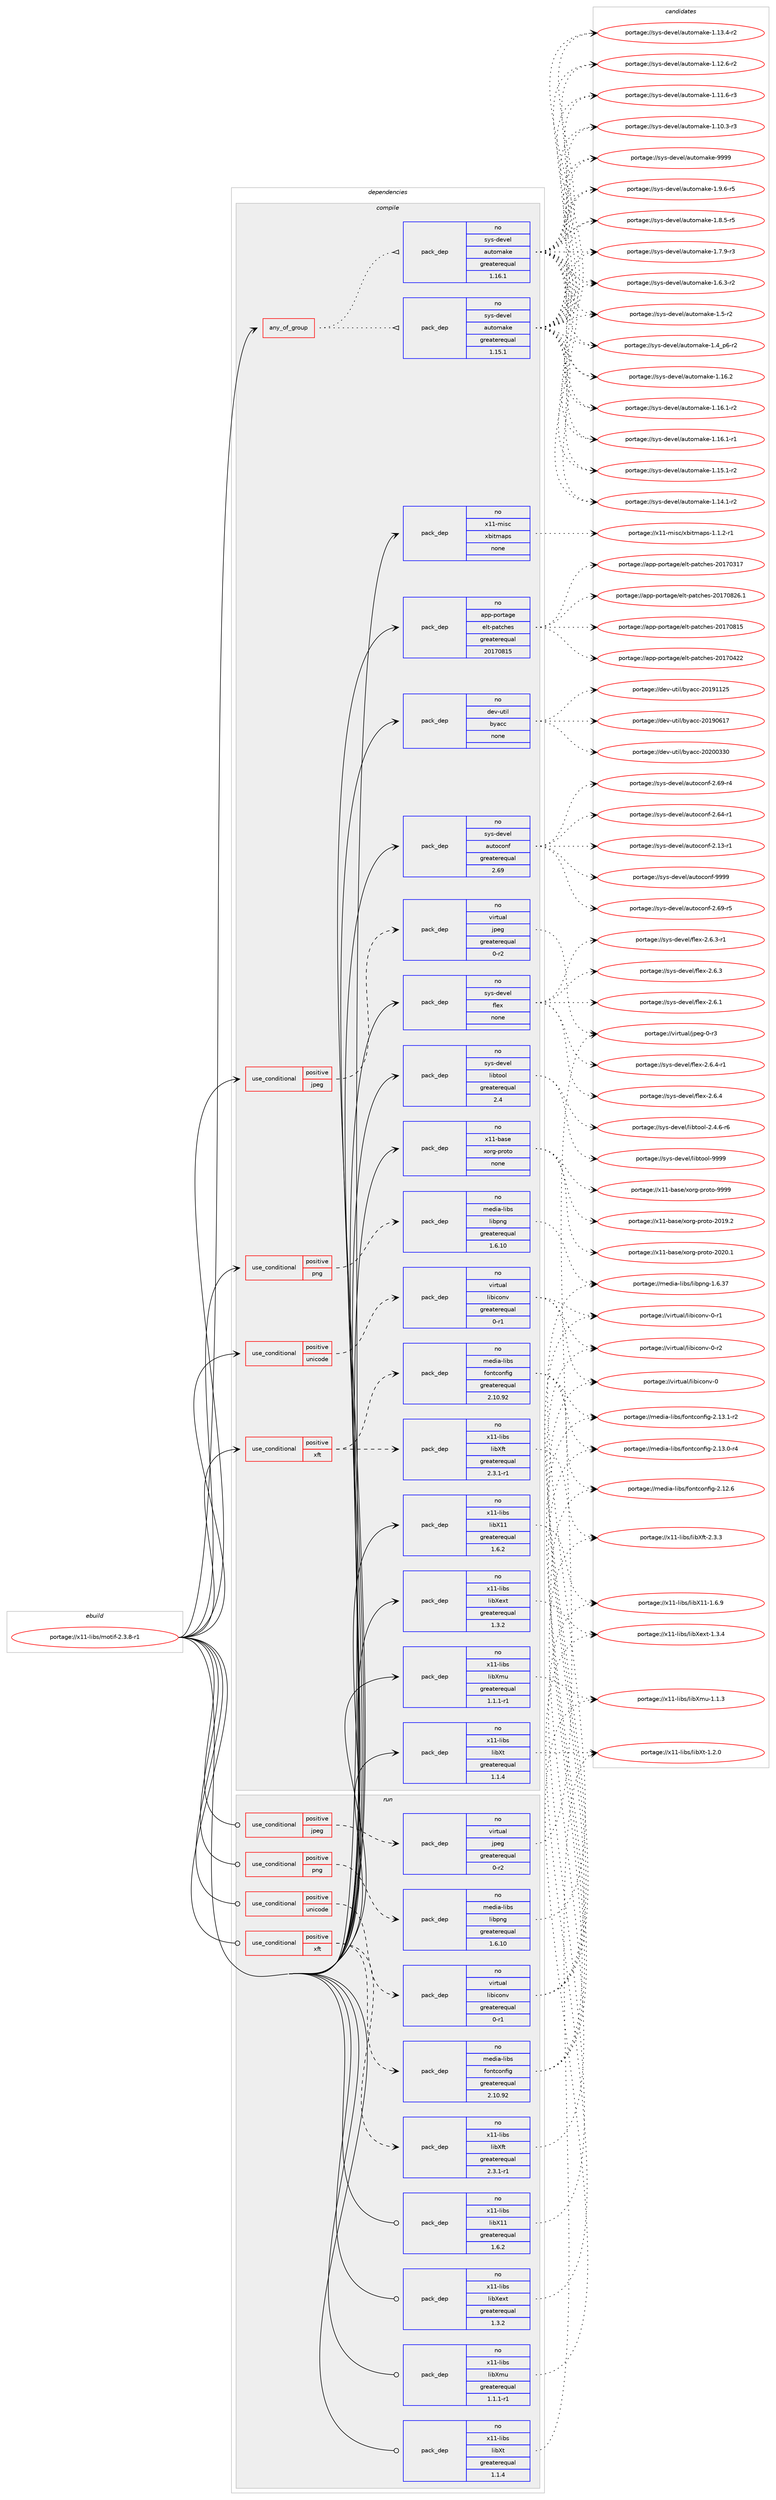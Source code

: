 digraph prolog {

# *************
# Graph options
# *************

newrank=true;
concentrate=true;
compound=true;
graph [rankdir=LR,fontname=Helvetica,fontsize=10,ranksep=1.5];#, ranksep=2.5, nodesep=0.2];
edge  [arrowhead=vee];
node  [fontname=Helvetica,fontsize=10];

# **********
# The ebuild
# **********

subgraph cluster_leftcol {
color=gray;
rank=same;
label=<<i>ebuild</i>>;
id [label="portage://x11-libs/motif-2.3.8-r1", color=red, width=4, href="../x11-libs/motif-2.3.8-r1.svg"];
}

# ****************
# The dependencies
# ****************

subgraph cluster_midcol {
color=gray;
label=<<i>dependencies</i>>;
subgraph cluster_compile {
fillcolor="#eeeeee";
style=filled;
label=<<i>compile</i>>;
subgraph any15 {
dependency1967 [label=<<TABLE BORDER="0" CELLBORDER="1" CELLSPACING="0" CELLPADDING="4"><TR><TD CELLPADDING="10">any_of_group</TD></TR></TABLE>>, shape=none, color=red];subgraph pack1744 {
dependency1968 [label=<<TABLE BORDER="0" CELLBORDER="1" CELLSPACING="0" CELLPADDING="4" WIDTH="220"><TR><TD ROWSPAN="6" CELLPADDING="30">pack_dep</TD></TR><TR><TD WIDTH="110">no</TD></TR><TR><TD>sys-devel</TD></TR><TR><TD>automake</TD></TR><TR><TD>greaterequal</TD></TR><TR><TD>1.16.1</TD></TR></TABLE>>, shape=none, color=blue];
}
dependency1967:e -> dependency1968:w [weight=20,style="dotted",arrowhead="oinv"];
subgraph pack1745 {
dependency1969 [label=<<TABLE BORDER="0" CELLBORDER="1" CELLSPACING="0" CELLPADDING="4" WIDTH="220"><TR><TD ROWSPAN="6" CELLPADDING="30">pack_dep</TD></TR><TR><TD WIDTH="110">no</TD></TR><TR><TD>sys-devel</TD></TR><TR><TD>automake</TD></TR><TR><TD>greaterequal</TD></TR><TR><TD>1.15.1</TD></TR></TABLE>>, shape=none, color=blue];
}
dependency1967:e -> dependency1969:w [weight=20,style="dotted",arrowhead="oinv"];
}
id:e -> dependency1967:w [weight=20,style="solid",arrowhead="vee"];
subgraph cond208 {
dependency1970 [label=<<TABLE BORDER="0" CELLBORDER="1" CELLSPACING="0" CELLPADDING="4"><TR><TD ROWSPAN="3" CELLPADDING="10">use_conditional</TD></TR><TR><TD>positive</TD></TR><TR><TD>jpeg</TD></TR></TABLE>>, shape=none, color=red];
subgraph pack1746 {
dependency1971 [label=<<TABLE BORDER="0" CELLBORDER="1" CELLSPACING="0" CELLPADDING="4" WIDTH="220"><TR><TD ROWSPAN="6" CELLPADDING="30">pack_dep</TD></TR><TR><TD WIDTH="110">no</TD></TR><TR><TD>virtual</TD></TR><TR><TD>jpeg</TD></TR><TR><TD>greaterequal</TD></TR><TR><TD>0-r2</TD></TR></TABLE>>, shape=none, color=blue];
}
dependency1970:e -> dependency1971:w [weight=20,style="dashed",arrowhead="vee"];
}
id:e -> dependency1970:w [weight=20,style="solid",arrowhead="vee"];
subgraph cond209 {
dependency1972 [label=<<TABLE BORDER="0" CELLBORDER="1" CELLSPACING="0" CELLPADDING="4"><TR><TD ROWSPAN="3" CELLPADDING="10">use_conditional</TD></TR><TR><TD>positive</TD></TR><TR><TD>png</TD></TR></TABLE>>, shape=none, color=red];
subgraph pack1747 {
dependency1973 [label=<<TABLE BORDER="0" CELLBORDER="1" CELLSPACING="0" CELLPADDING="4" WIDTH="220"><TR><TD ROWSPAN="6" CELLPADDING="30">pack_dep</TD></TR><TR><TD WIDTH="110">no</TD></TR><TR><TD>media-libs</TD></TR><TR><TD>libpng</TD></TR><TR><TD>greaterequal</TD></TR><TR><TD>1.6.10</TD></TR></TABLE>>, shape=none, color=blue];
}
dependency1972:e -> dependency1973:w [weight=20,style="dashed",arrowhead="vee"];
}
id:e -> dependency1972:w [weight=20,style="solid",arrowhead="vee"];
subgraph cond210 {
dependency1974 [label=<<TABLE BORDER="0" CELLBORDER="1" CELLSPACING="0" CELLPADDING="4"><TR><TD ROWSPAN="3" CELLPADDING="10">use_conditional</TD></TR><TR><TD>positive</TD></TR><TR><TD>unicode</TD></TR></TABLE>>, shape=none, color=red];
subgraph pack1748 {
dependency1975 [label=<<TABLE BORDER="0" CELLBORDER="1" CELLSPACING="0" CELLPADDING="4" WIDTH="220"><TR><TD ROWSPAN="6" CELLPADDING="30">pack_dep</TD></TR><TR><TD WIDTH="110">no</TD></TR><TR><TD>virtual</TD></TR><TR><TD>libiconv</TD></TR><TR><TD>greaterequal</TD></TR><TR><TD>0-r1</TD></TR></TABLE>>, shape=none, color=blue];
}
dependency1974:e -> dependency1975:w [weight=20,style="dashed",arrowhead="vee"];
}
id:e -> dependency1974:w [weight=20,style="solid",arrowhead="vee"];
subgraph cond211 {
dependency1976 [label=<<TABLE BORDER="0" CELLBORDER="1" CELLSPACING="0" CELLPADDING="4"><TR><TD ROWSPAN="3" CELLPADDING="10">use_conditional</TD></TR><TR><TD>positive</TD></TR><TR><TD>xft</TD></TR></TABLE>>, shape=none, color=red];
subgraph pack1749 {
dependency1977 [label=<<TABLE BORDER="0" CELLBORDER="1" CELLSPACING="0" CELLPADDING="4" WIDTH="220"><TR><TD ROWSPAN="6" CELLPADDING="30">pack_dep</TD></TR><TR><TD WIDTH="110">no</TD></TR><TR><TD>media-libs</TD></TR><TR><TD>fontconfig</TD></TR><TR><TD>greaterequal</TD></TR><TR><TD>2.10.92</TD></TR></TABLE>>, shape=none, color=blue];
}
dependency1976:e -> dependency1977:w [weight=20,style="dashed",arrowhead="vee"];
subgraph pack1750 {
dependency1978 [label=<<TABLE BORDER="0" CELLBORDER="1" CELLSPACING="0" CELLPADDING="4" WIDTH="220"><TR><TD ROWSPAN="6" CELLPADDING="30">pack_dep</TD></TR><TR><TD WIDTH="110">no</TD></TR><TR><TD>x11-libs</TD></TR><TR><TD>libXft</TD></TR><TR><TD>greaterequal</TD></TR><TR><TD>2.3.1-r1</TD></TR></TABLE>>, shape=none, color=blue];
}
dependency1976:e -> dependency1978:w [weight=20,style="dashed",arrowhead="vee"];
}
id:e -> dependency1976:w [weight=20,style="solid",arrowhead="vee"];
subgraph pack1751 {
dependency1979 [label=<<TABLE BORDER="0" CELLBORDER="1" CELLSPACING="0" CELLPADDING="4" WIDTH="220"><TR><TD ROWSPAN="6" CELLPADDING="30">pack_dep</TD></TR><TR><TD WIDTH="110">no</TD></TR><TR><TD>app-portage</TD></TR><TR><TD>elt-patches</TD></TR><TR><TD>greaterequal</TD></TR><TR><TD>20170815</TD></TR></TABLE>>, shape=none, color=blue];
}
id:e -> dependency1979:w [weight=20,style="solid",arrowhead="vee"];
subgraph pack1752 {
dependency1980 [label=<<TABLE BORDER="0" CELLBORDER="1" CELLSPACING="0" CELLPADDING="4" WIDTH="220"><TR><TD ROWSPAN="6" CELLPADDING="30">pack_dep</TD></TR><TR><TD WIDTH="110">no</TD></TR><TR><TD>dev-util</TD></TR><TR><TD>byacc</TD></TR><TR><TD>none</TD></TR><TR><TD></TD></TR></TABLE>>, shape=none, color=blue];
}
id:e -> dependency1980:w [weight=20,style="solid",arrowhead="vee"];
subgraph pack1753 {
dependency1981 [label=<<TABLE BORDER="0" CELLBORDER="1" CELLSPACING="0" CELLPADDING="4" WIDTH="220"><TR><TD ROWSPAN="6" CELLPADDING="30">pack_dep</TD></TR><TR><TD WIDTH="110">no</TD></TR><TR><TD>sys-devel</TD></TR><TR><TD>autoconf</TD></TR><TR><TD>greaterequal</TD></TR><TR><TD>2.69</TD></TR></TABLE>>, shape=none, color=blue];
}
id:e -> dependency1981:w [weight=20,style="solid",arrowhead="vee"];
subgraph pack1754 {
dependency1982 [label=<<TABLE BORDER="0" CELLBORDER="1" CELLSPACING="0" CELLPADDING="4" WIDTH="220"><TR><TD ROWSPAN="6" CELLPADDING="30">pack_dep</TD></TR><TR><TD WIDTH="110">no</TD></TR><TR><TD>sys-devel</TD></TR><TR><TD>flex</TD></TR><TR><TD>none</TD></TR><TR><TD></TD></TR></TABLE>>, shape=none, color=blue];
}
id:e -> dependency1982:w [weight=20,style="solid",arrowhead="vee"];
subgraph pack1755 {
dependency1983 [label=<<TABLE BORDER="0" CELLBORDER="1" CELLSPACING="0" CELLPADDING="4" WIDTH="220"><TR><TD ROWSPAN="6" CELLPADDING="30">pack_dep</TD></TR><TR><TD WIDTH="110">no</TD></TR><TR><TD>sys-devel</TD></TR><TR><TD>libtool</TD></TR><TR><TD>greaterequal</TD></TR><TR><TD>2.4</TD></TR></TABLE>>, shape=none, color=blue];
}
id:e -> dependency1983:w [weight=20,style="solid",arrowhead="vee"];
subgraph pack1756 {
dependency1984 [label=<<TABLE BORDER="0" CELLBORDER="1" CELLSPACING="0" CELLPADDING="4" WIDTH="220"><TR><TD ROWSPAN="6" CELLPADDING="30">pack_dep</TD></TR><TR><TD WIDTH="110">no</TD></TR><TR><TD>x11-base</TD></TR><TR><TD>xorg-proto</TD></TR><TR><TD>none</TD></TR><TR><TD></TD></TR></TABLE>>, shape=none, color=blue];
}
id:e -> dependency1984:w [weight=20,style="solid",arrowhead="vee"];
subgraph pack1757 {
dependency1985 [label=<<TABLE BORDER="0" CELLBORDER="1" CELLSPACING="0" CELLPADDING="4" WIDTH="220"><TR><TD ROWSPAN="6" CELLPADDING="30">pack_dep</TD></TR><TR><TD WIDTH="110">no</TD></TR><TR><TD>x11-libs</TD></TR><TR><TD>libX11</TD></TR><TR><TD>greaterequal</TD></TR><TR><TD>1.6.2</TD></TR></TABLE>>, shape=none, color=blue];
}
id:e -> dependency1985:w [weight=20,style="solid",arrowhead="vee"];
subgraph pack1758 {
dependency1986 [label=<<TABLE BORDER="0" CELLBORDER="1" CELLSPACING="0" CELLPADDING="4" WIDTH="220"><TR><TD ROWSPAN="6" CELLPADDING="30">pack_dep</TD></TR><TR><TD WIDTH="110">no</TD></TR><TR><TD>x11-libs</TD></TR><TR><TD>libXext</TD></TR><TR><TD>greaterequal</TD></TR><TR><TD>1.3.2</TD></TR></TABLE>>, shape=none, color=blue];
}
id:e -> dependency1986:w [weight=20,style="solid",arrowhead="vee"];
subgraph pack1759 {
dependency1987 [label=<<TABLE BORDER="0" CELLBORDER="1" CELLSPACING="0" CELLPADDING="4" WIDTH="220"><TR><TD ROWSPAN="6" CELLPADDING="30">pack_dep</TD></TR><TR><TD WIDTH="110">no</TD></TR><TR><TD>x11-libs</TD></TR><TR><TD>libXmu</TD></TR><TR><TD>greaterequal</TD></TR><TR><TD>1.1.1-r1</TD></TR></TABLE>>, shape=none, color=blue];
}
id:e -> dependency1987:w [weight=20,style="solid",arrowhead="vee"];
subgraph pack1760 {
dependency1988 [label=<<TABLE BORDER="0" CELLBORDER="1" CELLSPACING="0" CELLPADDING="4" WIDTH="220"><TR><TD ROWSPAN="6" CELLPADDING="30">pack_dep</TD></TR><TR><TD WIDTH="110">no</TD></TR><TR><TD>x11-libs</TD></TR><TR><TD>libXt</TD></TR><TR><TD>greaterequal</TD></TR><TR><TD>1.1.4</TD></TR></TABLE>>, shape=none, color=blue];
}
id:e -> dependency1988:w [weight=20,style="solid",arrowhead="vee"];
subgraph pack1761 {
dependency1989 [label=<<TABLE BORDER="0" CELLBORDER="1" CELLSPACING="0" CELLPADDING="4" WIDTH="220"><TR><TD ROWSPAN="6" CELLPADDING="30">pack_dep</TD></TR><TR><TD WIDTH="110">no</TD></TR><TR><TD>x11-misc</TD></TR><TR><TD>xbitmaps</TD></TR><TR><TD>none</TD></TR><TR><TD></TD></TR></TABLE>>, shape=none, color=blue];
}
id:e -> dependency1989:w [weight=20,style="solid",arrowhead="vee"];
}
subgraph cluster_compileandrun {
fillcolor="#eeeeee";
style=filled;
label=<<i>compile and run</i>>;
}
subgraph cluster_run {
fillcolor="#eeeeee";
style=filled;
label=<<i>run</i>>;
subgraph cond212 {
dependency1990 [label=<<TABLE BORDER="0" CELLBORDER="1" CELLSPACING="0" CELLPADDING="4"><TR><TD ROWSPAN="3" CELLPADDING="10">use_conditional</TD></TR><TR><TD>positive</TD></TR><TR><TD>jpeg</TD></TR></TABLE>>, shape=none, color=red];
subgraph pack1762 {
dependency1991 [label=<<TABLE BORDER="0" CELLBORDER="1" CELLSPACING="0" CELLPADDING="4" WIDTH="220"><TR><TD ROWSPAN="6" CELLPADDING="30">pack_dep</TD></TR><TR><TD WIDTH="110">no</TD></TR><TR><TD>virtual</TD></TR><TR><TD>jpeg</TD></TR><TR><TD>greaterequal</TD></TR><TR><TD>0-r2</TD></TR></TABLE>>, shape=none, color=blue];
}
dependency1990:e -> dependency1991:w [weight=20,style="dashed",arrowhead="vee"];
}
id:e -> dependency1990:w [weight=20,style="solid",arrowhead="odot"];
subgraph cond213 {
dependency1992 [label=<<TABLE BORDER="0" CELLBORDER="1" CELLSPACING="0" CELLPADDING="4"><TR><TD ROWSPAN="3" CELLPADDING="10">use_conditional</TD></TR><TR><TD>positive</TD></TR><TR><TD>png</TD></TR></TABLE>>, shape=none, color=red];
subgraph pack1763 {
dependency1993 [label=<<TABLE BORDER="0" CELLBORDER="1" CELLSPACING="0" CELLPADDING="4" WIDTH="220"><TR><TD ROWSPAN="6" CELLPADDING="30">pack_dep</TD></TR><TR><TD WIDTH="110">no</TD></TR><TR><TD>media-libs</TD></TR><TR><TD>libpng</TD></TR><TR><TD>greaterequal</TD></TR><TR><TD>1.6.10</TD></TR></TABLE>>, shape=none, color=blue];
}
dependency1992:e -> dependency1993:w [weight=20,style="dashed",arrowhead="vee"];
}
id:e -> dependency1992:w [weight=20,style="solid",arrowhead="odot"];
subgraph cond214 {
dependency1994 [label=<<TABLE BORDER="0" CELLBORDER="1" CELLSPACING="0" CELLPADDING="4"><TR><TD ROWSPAN="3" CELLPADDING="10">use_conditional</TD></TR><TR><TD>positive</TD></TR><TR><TD>unicode</TD></TR></TABLE>>, shape=none, color=red];
subgraph pack1764 {
dependency1995 [label=<<TABLE BORDER="0" CELLBORDER="1" CELLSPACING="0" CELLPADDING="4" WIDTH="220"><TR><TD ROWSPAN="6" CELLPADDING="30">pack_dep</TD></TR><TR><TD WIDTH="110">no</TD></TR><TR><TD>virtual</TD></TR><TR><TD>libiconv</TD></TR><TR><TD>greaterequal</TD></TR><TR><TD>0-r1</TD></TR></TABLE>>, shape=none, color=blue];
}
dependency1994:e -> dependency1995:w [weight=20,style="dashed",arrowhead="vee"];
}
id:e -> dependency1994:w [weight=20,style="solid",arrowhead="odot"];
subgraph cond215 {
dependency1996 [label=<<TABLE BORDER="0" CELLBORDER="1" CELLSPACING="0" CELLPADDING="4"><TR><TD ROWSPAN="3" CELLPADDING="10">use_conditional</TD></TR><TR><TD>positive</TD></TR><TR><TD>xft</TD></TR></TABLE>>, shape=none, color=red];
subgraph pack1765 {
dependency1997 [label=<<TABLE BORDER="0" CELLBORDER="1" CELLSPACING="0" CELLPADDING="4" WIDTH="220"><TR><TD ROWSPAN="6" CELLPADDING="30">pack_dep</TD></TR><TR><TD WIDTH="110">no</TD></TR><TR><TD>media-libs</TD></TR><TR><TD>fontconfig</TD></TR><TR><TD>greaterequal</TD></TR><TR><TD>2.10.92</TD></TR></TABLE>>, shape=none, color=blue];
}
dependency1996:e -> dependency1997:w [weight=20,style="dashed",arrowhead="vee"];
subgraph pack1766 {
dependency1998 [label=<<TABLE BORDER="0" CELLBORDER="1" CELLSPACING="0" CELLPADDING="4" WIDTH="220"><TR><TD ROWSPAN="6" CELLPADDING="30">pack_dep</TD></TR><TR><TD WIDTH="110">no</TD></TR><TR><TD>x11-libs</TD></TR><TR><TD>libXft</TD></TR><TR><TD>greaterequal</TD></TR><TR><TD>2.3.1-r1</TD></TR></TABLE>>, shape=none, color=blue];
}
dependency1996:e -> dependency1998:w [weight=20,style="dashed",arrowhead="vee"];
}
id:e -> dependency1996:w [weight=20,style="solid",arrowhead="odot"];
subgraph pack1767 {
dependency1999 [label=<<TABLE BORDER="0" CELLBORDER="1" CELLSPACING="0" CELLPADDING="4" WIDTH="220"><TR><TD ROWSPAN="6" CELLPADDING="30">pack_dep</TD></TR><TR><TD WIDTH="110">no</TD></TR><TR><TD>x11-libs</TD></TR><TR><TD>libX11</TD></TR><TR><TD>greaterequal</TD></TR><TR><TD>1.6.2</TD></TR></TABLE>>, shape=none, color=blue];
}
id:e -> dependency1999:w [weight=20,style="solid",arrowhead="odot"];
subgraph pack1768 {
dependency2000 [label=<<TABLE BORDER="0" CELLBORDER="1" CELLSPACING="0" CELLPADDING="4" WIDTH="220"><TR><TD ROWSPAN="6" CELLPADDING="30">pack_dep</TD></TR><TR><TD WIDTH="110">no</TD></TR><TR><TD>x11-libs</TD></TR><TR><TD>libXext</TD></TR><TR><TD>greaterequal</TD></TR><TR><TD>1.3.2</TD></TR></TABLE>>, shape=none, color=blue];
}
id:e -> dependency2000:w [weight=20,style="solid",arrowhead="odot"];
subgraph pack1769 {
dependency2001 [label=<<TABLE BORDER="0" CELLBORDER="1" CELLSPACING="0" CELLPADDING="4" WIDTH="220"><TR><TD ROWSPAN="6" CELLPADDING="30">pack_dep</TD></TR><TR><TD WIDTH="110">no</TD></TR><TR><TD>x11-libs</TD></TR><TR><TD>libXmu</TD></TR><TR><TD>greaterequal</TD></TR><TR><TD>1.1.1-r1</TD></TR></TABLE>>, shape=none, color=blue];
}
id:e -> dependency2001:w [weight=20,style="solid",arrowhead="odot"];
subgraph pack1770 {
dependency2002 [label=<<TABLE BORDER="0" CELLBORDER="1" CELLSPACING="0" CELLPADDING="4" WIDTH="220"><TR><TD ROWSPAN="6" CELLPADDING="30">pack_dep</TD></TR><TR><TD WIDTH="110">no</TD></TR><TR><TD>x11-libs</TD></TR><TR><TD>libXt</TD></TR><TR><TD>greaterequal</TD></TR><TR><TD>1.1.4</TD></TR></TABLE>>, shape=none, color=blue];
}
id:e -> dependency2002:w [weight=20,style="solid",arrowhead="odot"];
}
}

# **************
# The candidates
# **************

subgraph cluster_choices {
rank=same;
color=gray;
label=<<i>candidates</i>>;

subgraph choice1744 {
color=black;
nodesep=1;
choice115121115451001011181011084797117116111109971071014557575757 [label="portage://sys-devel/automake-9999", color=red, width=4,href="../sys-devel/automake-9999.svg"];
choice115121115451001011181011084797117116111109971071014549465746544511453 [label="portage://sys-devel/automake-1.9.6-r5", color=red, width=4,href="../sys-devel/automake-1.9.6-r5.svg"];
choice115121115451001011181011084797117116111109971071014549465646534511453 [label="portage://sys-devel/automake-1.8.5-r5", color=red, width=4,href="../sys-devel/automake-1.8.5-r5.svg"];
choice115121115451001011181011084797117116111109971071014549465546574511451 [label="portage://sys-devel/automake-1.7.9-r3", color=red, width=4,href="../sys-devel/automake-1.7.9-r3.svg"];
choice115121115451001011181011084797117116111109971071014549465446514511450 [label="portage://sys-devel/automake-1.6.3-r2", color=red, width=4,href="../sys-devel/automake-1.6.3-r2.svg"];
choice11512111545100101118101108479711711611110997107101454946534511450 [label="portage://sys-devel/automake-1.5-r2", color=red, width=4,href="../sys-devel/automake-1.5-r2.svg"];
choice115121115451001011181011084797117116111109971071014549465295112544511450 [label="portage://sys-devel/automake-1.4_p6-r2", color=red, width=4,href="../sys-devel/automake-1.4_p6-r2.svg"];
choice1151211154510010111810110847971171161111099710710145494649544650 [label="portage://sys-devel/automake-1.16.2", color=red, width=4,href="../sys-devel/automake-1.16.2.svg"];
choice11512111545100101118101108479711711611110997107101454946495446494511450 [label="portage://sys-devel/automake-1.16.1-r2", color=red, width=4,href="../sys-devel/automake-1.16.1-r2.svg"];
choice11512111545100101118101108479711711611110997107101454946495446494511449 [label="portage://sys-devel/automake-1.16.1-r1", color=red, width=4,href="../sys-devel/automake-1.16.1-r1.svg"];
choice11512111545100101118101108479711711611110997107101454946495346494511450 [label="portage://sys-devel/automake-1.15.1-r2", color=red, width=4,href="../sys-devel/automake-1.15.1-r2.svg"];
choice11512111545100101118101108479711711611110997107101454946495246494511450 [label="portage://sys-devel/automake-1.14.1-r2", color=red, width=4,href="../sys-devel/automake-1.14.1-r2.svg"];
choice11512111545100101118101108479711711611110997107101454946495146524511450 [label="portage://sys-devel/automake-1.13.4-r2", color=red, width=4,href="../sys-devel/automake-1.13.4-r2.svg"];
choice11512111545100101118101108479711711611110997107101454946495046544511450 [label="portage://sys-devel/automake-1.12.6-r2", color=red, width=4,href="../sys-devel/automake-1.12.6-r2.svg"];
choice11512111545100101118101108479711711611110997107101454946494946544511451 [label="portage://sys-devel/automake-1.11.6-r3", color=red, width=4,href="../sys-devel/automake-1.11.6-r3.svg"];
choice11512111545100101118101108479711711611110997107101454946494846514511451 [label="portage://sys-devel/automake-1.10.3-r3", color=red, width=4,href="../sys-devel/automake-1.10.3-r3.svg"];
dependency1968:e -> choice115121115451001011181011084797117116111109971071014557575757:w [style=dotted,weight="100"];
dependency1968:e -> choice115121115451001011181011084797117116111109971071014549465746544511453:w [style=dotted,weight="100"];
dependency1968:e -> choice115121115451001011181011084797117116111109971071014549465646534511453:w [style=dotted,weight="100"];
dependency1968:e -> choice115121115451001011181011084797117116111109971071014549465546574511451:w [style=dotted,weight="100"];
dependency1968:e -> choice115121115451001011181011084797117116111109971071014549465446514511450:w [style=dotted,weight="100"];
dependency1968:e -> choice11512111545100101118101108479711711611110997107101454946534511450:w [style=dotted,weight="100"];
dependency1968:e -> choice115121115451001011181011084797117116111109971071014549465295112544511450:w [style=dotted,weight="100"];
dependency1968:e -> choice1151211154510010111810110847971171161111099710710145494649544650:w [style=dotted,weight="100"];
dependency1968:e -> choice11512111545100101118101108479711711611110997107101454946495446494511450:w [style=dotted,weight="100"];
dependency1968:e -> choice11512111545100101118101108479711711611110997107101454946495446494511449:w [style=dotted,weight="100"];
dependency1968:e -> choice11512111545100101118101108479711711611110997107101454946495346494511450:w [style=dotted,weight="100"];
dependency1968:e -> choice11512111545100101118101108479711711611110997107101454946495246494511450:w [style=dotted,weight="100"];
dependency1968:e -> choice11512111545100101118101108479711711611110997107101454946495146524511450:w [style=dotted,weight="100"];
dependency1968:e -> choice11512111545100101118101108479711711611110997107101454946495046544511450:w [style=dotted,weight="100"];
dependency1968:e -> choice11512111545100101118101108479711711611110997107101454946494946544511451:w [style=dotted,weight="100"];
dependency1968:e -> choice11512111545100101118101108479711711611110997107101454946494846514511451:w [style=dotted,weight="100"];
}
subgraph choice1745 {
color=black;
nodesep=1;
choice115121115451001011181011084797117116111109971071014557575757 [label="portage://sys-devel/automake-9999", color=red, width=4,href="../sys-devel/automake-9999.svg"];
choice115121115451001011181011084797117116111109971071014549465746544511453 [label="portage://sys-devel/automake-1.9.6-r5", color=red, width=4,href="../sys-devel/automake-1.9.6-r5.svg"];
choice115121115451001011181011084797117116111109971071014549465646534511453 [label="portage://sys-devel/automake-1.8.5-r5", color=red, width=4,href="../sys-devel/automake-1.8.5-r5.svg"];
choice115121115451001011181011084797117116111109971071014549465546574511451 [label="portage://sys-devel/automake-1.7.9-r3", color=red, width=4,href="../sys-devel/automake-1.7.9-r3.svg"];
choice115121115451001011181011084797117116111109971071014549465446514511450 [label="portage://sys-devel/automake-1.6.3-r2", color=red, width=4,href="../sys-devel/automake-1.6.3-r2.svg"];
choice11512111545100101118101108479711711611110997107101454946534511450 [label="portage://sys-devel/automake-1.5-r2", color=red, width=4,href="../sys-devel/automake-1.5-r2.svg"];
choice115121115451001011181011084797117116111109971071014549465295112544511450 [label="portage://sys-devel/automake-1.4_p6-r2", color=red, width=4,href="../sys-devel/automake-1.4_p6-r2.svg"];
choice1151211154510010111810110847971171161111099710710145494649544650 [label="portage://sys-devel/automake-1.16.2", color=red, width=4,href="../sys-devel/automake-1.16.2.svg"];
choice11512111545100101118101108479711711611110997107101454946495446494511450 [label="portage://sys-devel/automake-1.16.1-r2", color=red, width=4,href="../sys-devel/automake-1.16.1-r2.svg"];
choice11512111545100101118101108479711711611110997107101454946495446494511449 [label="portage://sys-devel/automake-1.16.1-r1", color=red, width=4,href="../sys-devel/automake-1.16.1-r1.svg"];
choice11512111545100101118101108479711711611110997107101454946495346494511450 [label="portage://sys-devel/automake-1.15.1-r2", color=red, width=4,href="../sys-devel/automake-1.15.1-r2.svg"];
choice11512111545100101118101108479711711611110997107101454946495246494511450 [label="portage://sys-devel/automake-1.14.1-r2", color=red, width=4,href="../sys-devel/automake-1.14.1-r2.svg"];
choice11512111545100101118101108479711711611110997107101454946495146524511450 [label="portage://sys-devel/automake-1.13.4-r2", color=red, width=4,href="../sys-devel/automake-1.13.4-r2.svg"];
choice11512111545100101118101108479711711611110997107101454946495046544511450 [label="portage://sys-devel/automake-1.12.6-r2", color=red, width=4,href="../sys-devel/automake-1.12.6-r2.svg"];
choice11512111545100101118101108479711711611110997107101454946494946544511451 [label="portage://sys-devel/automake-1.11.6-r3", color=red, width=4,href="../sys-devel/automake-1.11.6-r3.svg"];
choice11512111545100101118101108479711711611110997107101454946494846514511451 [label="portage://sys-devel/automake-1.10.3-r3", color=red, width=4,href="../sys-devel/automake-1.10.3-r3.svg"];
dependency1969:e -> choice115121115451001011181011084797117116111109971071014557575757:w [style=dotted,weight="100"];
dependency1969:e -> choice115121115451001011181011084797117116111109971071014549465746544511453:w [style=dotted,weight="100"];
dependency1969:e -> choice115121115451001011181011084797117116111109971071014549465646534511453:w [style=dotted,weight="100"];
dependency1969:e -> choice115121115451001011181011084797117116111109971071014549465546574511451:w [style=dotted,weight="100"];
dependency1969:e -> choice115121115451001011181011084797117116111109971071014549465446514511450:w [style=dotted,weight="100"];
dependency1969:e -> choice11512111545100101118101108479711711611110997107101454946534511450:w [style=dotted,weight="100"];
dependency1969:e -> choice115121115451001011181011084797117116111109971071014549465295112544511450:w [style=dotted,weight="100"];
dependency1969:e -> choice1151211154510010111810110847971171161111099710710145494649544650:w [style=dotted,weight="100"];
dependency1969:e -> choice11512111545100101118101108479711711611110997107101454946495446494511450:w [style=dotted,weight="100"];
dependency1969:e -> choice11512111545100101118101108479711711611110997107101454946495446494511449:w [style=dotted,weight="100"];
dependency1969:e -> choice11512111545100101118101108479711711611110997107101454946495346494511450:w [style=dotted,weight="100"];
dependency1969:e -> choice11512111545100101118101108479711711611110997107101454946495246494511450:w [style=dotted,weight="100"];
dependency1969:e -> choice11512111545100101118101108479711711611110997107101454946495146524511450:w [style=dotted,weight="100"];
dependency1969:e -> choice11512111545100101118101108479711711611110997107101454946495046544511450:w [style=dotted,weight="100"];
dependency1969:e -> choice11512111545100101118101108479711711611110997107101454946494946544511451:w [style=dotted,weight="100"];
dependency1969:e -> choice11512111545100101118101108479711711611110997107101454946494846514511451:w [style=dotted,weight="100"];
}
subgraph choice1746 {
color=black;
nodesep=1;
choice118105114116117971084710611210110345484511451 [label="portage://virtual/jpeg-0-r3", color=red, width=4,href="../virtual/jpeg-0-r3.svg"];
dependency1971:e -> choice118105114116117971084710611210110345484511451:w [style=dotted,weight="100"];
}
subgraph choice1747 {
color=black;
nodesep=1;
choice109101100105974510810598115471081059811211010345494654465155 [label="portage://media-libs/libpng-1.6.37", color=red, width=4,href="../media-libs/libpng-1.6.37.svg"];
dependency1973:e -> choice109101100105974510810598115471081059811211010345494654465155:w [style=dotted,weight="100"];
}
subgraph choice1748 {
color=black;
nodesep=1;
choice1181051141161179710847108105981059911111011845484511450 [label="portage://virtual/libiconv-0-r2", color=red, width=4,href="../virtual/libiconv-0-r2.svg"];
choice1181051141161179710847108105981059911111011845484511449 [label="portage://virtual/libiconv-0-r1", color=red, width=4,href="../virtual/libiconv-0-r1.svg"];
choice118105114116117971084710810598105991111101184548 [label="portage://virtual/libiconv-0", color=red, width=4,href="../virtual/libiconv-0.svg"];
dependency1975:e -> choice1181051141161179710847108105981059911111011845484511450:w [style=dotted,weight="100"];
dependency1975:e -> choice1181051141161179710847108105981059911111011845484511449:w [style=dotted,weight="100"];
dependency1975:e -> choice118105114116117971084710810598105991111101184548:w [style=dotted,weight="100"];
}
subgraph choice1749 {
color=black;
nodesep=1;
choice1091011001059745108105981154710211111011699111110102105103455046495146494511450 [label="portage://media-libs/fontconfig-2.13.1-r2", color=red, width=4,href="../media-libs/fontconfig-2.13.1-r2.svg"];
choice1091011001059745108105981154710211111011699111110102105103455046495146484511452 [label="portage://media-libs/fontconfig-2.13.0-r4", color=red, width=4,href="../media-libs/fontconfig-2.13.0-r4.svg"];
choice109101100105974510810598115471021111101169911111010210510345504649504654 [label="portage://media-libs/fontconfig-2.12.6", color=red, width=4,href="../media-libs/fontconfig-2.12.6.svg"];
dependency1977:e -> choice1091011001059745108105981154710211111011699111110102105103455046495146494511450:w [style=dotted,weight="100"];
dependency1977:e -> choice1091011001059745108105981154710211111011699111110102105103455046495146484511452:w [style=dotted,weight="100"];
dependency1977:e -> choice109101100105974510810598115471021111101169911111010210510345504649504654:w [style=dotted,weight="100"];
}
subgraph choice1750 {
color=black;
nodesep=1;
choice12049494510810598115471081059888102116455046514651 [label="portage://x11-libs/libXft-2.3.3", color=red, width=4,href="../x11-libs/libXft-2.3.3.svg"];
dependency1978:e -> choice12049494510810598115471081059888102116455046514651:w [style=dotted,weight="100"];
}
subgraph choice1751 {
color=black;
nodesep=1;
choice971121124511211111411697103101471011081164511297116991041011154550484955485650544649 [label="portage://app-portage/elt-patches-20170826.1", color=red, width=4,href="../app-portage/elt-patches-20170826.1.svg"];
choice97112112451121111141169710310147101108116451129711699104101115455048495548564953 [label="portage://app-portage/elt-patches-20170815", color=red, width=4,href="../app-portage/elt-patches-20170815.svg"];
choice97112112451121111141169710310147101108116451129711699104101115455048495548525050 [label="portage://app-portage/elt-patches-20170422", color=red, width=4,href="../app-portage/elt-patches-20170422.svg"];
choice97112112451121111141169710310147101108116451129711699104101115455048495548514955 [label="portage://app-portage/elt-patches-20170317", color=red, width=4,href="../app-portage/elt-patches-20170317.svg"];
dependency1979:e -> choice971121124511211111411697103101471011081164511297116991041011154550484955485650544649:w [style=dotted,weight="100"];
dependency1979:e -> choice97112112451121111141169710310147101108116451129711699104101115455048495548564953:w [style=dotted,weight="100"];
dependency1979:e -> choice97112112451121111141169710310147101108116451129711699104101115455048495548525050:w [style=dotted,weight="100"];
dependency1979:e -> choice97112112451121111141169710310147101108116451129711699104101115455048495548514955:w [style=dotted,weight="100"];
}
subgraph choice1752 {
color=black;
nodesep=1;
choice100101118451171161051084798121979999455048504848515148 [label="portage://dev-util/byacc-20200330", color=red, width=4,href="../dev-util/byacc-20200330.svg"];
choice100101118451171161051084798121979999455048495749495053 [label="portage://dev-util/byacc-20191125", color=red, width=4,href="../dev-util/byacc-20191125.svg"];
choice100101118451171161051084798121979999455048495748544955 [label="portage://dev-util/byacc-20190617", color=red, width=4,href="../dev-util/byacc-20190617.svg"];
dependency1980:e -> choice100101118451171161051084798121979999455048504848515148:w [style=dotted,weight="100"];
dependency1980:e -> choice100101118451171161051084798121979999455048495749495053:w [style=dotted,weight="100"];
dependency1980:e -> choice100101118451171161051084798121979999455048495748544955:w [style=dotted,weight="100"];
}
subgraph choice1753 {
color=black;
nodesep=1;
choice115121115451001011181011084797117116111991111101024557575757 [label="portage://sys-devel/autoconf-9999", color=red, width=4,href="../sys-devel/autoconf-9999.svg"];
choice1151211154510010111810110847971171161119911111010245504654574511453 [label="portage://sys-devel/autoconf-2.69-r5", color=red, width=4,href="../sys-devel/autoconf-2.69-r5.svg"];
choice1151211154510010111810110847971171161119911111010245504654574511452 [label="portage://sys-devel/autoconf-2.69-r4", color=red, width=4,href="../sys-devel/autoconf-2.69-r4.svg"];
choice1151211154510010111810110847971171161119911111010245504654524511449 [label="portage://sys-devel/autoconf-2.64-r1", color=red, width=4,href="../sys-devel/autoconf-2.64-r1.svg"];
choice1151211154510010111810110847971171161119911111010245504649514511449 [label="portage://sys-devel/autoconf-2.13-r1", color=red, width=4,href="../sys-devel/autoconf-2.13-r1.svg"];
dependency1981:e -> choice115121115451001011181011084797117116111991111101024557575757:w [style=dotted,weight="100"];
dependency1981:e -> choice1151211154510010111810110847971171161119911111010245504654574511453:w [style=dotted,weight="100"];
dependency1981:e -> choice1151211154510010111810110847971171161119911111010245504654574511452:w [style=dotted,weight="100"];
dependency1981:e -> choice1151211154510010111810110847971171161119911111010245504654524511449:w [style=dotted,weight="100"];
dependency1981:e -> choice1151211154510010111810110847971171161119911111010245504649514511449:w [style=dotted,weight="100"];
}
subgraph choice1754 {
color=black;
nodesep=1;
choice11512111545100101118101108471021081011204550465446524511449 [label="portage://sys-devel/flex-2.6.4-r1", color=red, width=4,href="../sys-devel/flex-2.6.4-r1.svg"];
choice1151211154510010111810110847102108101120455046544652 [label="portage://sys-devel/flex-2.6.4", color=red, width=4,href="../sys-devel/flex-2.6.4.svg"];
choice11512111545100101118101108471021081011204550465446514511449 [label="portage://sys-devel/flex-2.6.3-r1", color=red, width=4,href="../sys-devel/flex-2.6.3-r1.svg"];
choice1151211154510010111810110847102108101120455046544651 [label="portage://sys-devel/flex-2.6.3", color=red, width=4,href="../sys-devel/flex-2.6.3.svg"];
choice1151211154510010111810110847102108101120455046544649 [label="portage://sys-devel/flex-2.6.1", color=red, width=4,href="../sys-devel/flex-2.6.1.svg"];
dependency1982:e -> choice11512111545100101118101108471021081011204550465446524511449:w [style=dotted,weight="100"];
dependency1982:e -> choice1151211154510010111810110847102108101120455046544652:w [style=dotted,weight="100"];
dependency1982:e -> choice11512111545100101118101108471021081011204550465446514511449:w [style=dotted,weight="100"];
dependency1982:e -> choice1151211154510010111810110847102108101120455046544651:w [style=dotted,weight="100"];
dependency1982:e -> choice1151211154510010111810110847102108101120455046544649:w [style=dotted,weight="100"];
}
subgraph choice1755 {
color=black;
nodesep=1;
choice1151211154510010111810110847108105981161111111084557575757 [label="portage://sys-devel/libtool-9999", color=red, width=4,href="../sys-devel/libtool-9999.svg"];
choice1151211154510010111810110847108105981161111111084550465246544511454 [label="portage://sys-devel/libtool-2.4.6-r6", color=red, width=4,href="../sys-devel/libtool-2.4.6-r6.svg"];
dependency1983:e -> choice1151211154510010111810110847108105981161111111084557575757:w [style=dotted,weight="100"];
dependency1983:e -> choice1151211154510010111810110847108105981161111111084550465246544511454:w [style=dotted,weight="100"];
}
subgraph choice1756 {
color=black;
nodesep=1;
choice120494945989711510147120111114103451121141111161114557575757 [label="portage://x11-base/xorg-proto-9999", color=red, width=4,href="../x11-base/xorg-proto-9999.svg"];
choice1204949459897115101471201111141034511211411111611145504850484649 [label="portage://x11-base/xorg-proto-2020.1", color=red, width=4,href="../x11-base/xorg-proto-2020.1.svg"];
choice1204949459897115101471201111141034511211411111611145504849574650 [label="portage://x11-base/xorg-proto-2019.2", color=red, width=4,href="../x11-base/xorg-proto-2019.2.svg"];
dependency1984:e -> choice120494945989711510147120111114103451121141111161114557575757:w [style=dotted,weight="100"];
dependency1984:e -> choice1204949459897115101471201111141034511211411111611145504850484649:w [style=dotted,weight="100"];
dependency1984:e -> choice1204949459897115101471201111141034511211411111611145504849574650:w [style=dotted,weight="100"];
}
subgraph choice1757 {
color=black;
nodesep=1;
choice120494945108105981154710810598884949454946544657 [label="portage://x11-libs/libX11-1.6.9", color=red, width=4,href="../x11-libs/libX11-1.6.9.svg"];
dependency1985:e -> choice120494945108105981154710810598884949454946544657:w [style=dotted,weight="100"];
}
subgraph choice1758 {
color=black;
nodesep=1;
choice12049494510810598115471081059888101120116454946514652 [label="portage://x11-libs/libXext-1.3.4", color=red, width=4,href="../x11-libs/libXext-1.3.4.svg"];
dependency1986:e -> choice12049494510810598115471081059888101120116454946514652:w [style=dotted,weight="100"];
}
subgraph choice1759 {
color=black;
nodesep=1;
choice12049494510810598115471081059888109117454946494651 [label="portage://x11-libs/libXmu-1.1.3", color=red, width=4,href="../x11-libs/libXmu-1.1.3.svg"];
dependency1987:e -> choice12049494510810598115471081059888109117454946494651:w [style=dotted,weight="100"];
}
subgraph choice1760 {
color=black;
nodesep=1;
choice12049494510810598115471081059888116454946504648 [label="portage://x11-libs/libXt-1.2.0", color=red, width=4,href="../x11-libs/libXt-1.2.0.svg"];
dependency1988:e -> choice12049494510810598115471081059888116454946504648:w [style=dotted,weight="100"];
}
subgraph choice1761 {
color=black;
nodesep=1;
choice120494945109105115994712098105116109971121154549464946504511449 [label="portage://x11-misc/xbitmaps-1.1.2-r1", color=red, width=4,href="../x11-misc/xbitmaps-1.1.2-r1.svg"];
dependency1989:e -> choice120494945109105115994712098105116109971121154549464946504511449:w [style=dotted,weight="100"];
}
subgraph choice1762 {
color=black;
nodesep=1;
choice118105114116117971084710611210110345484511451 [label="portage://virtual/jpeg-0-r3", color=red, width=4,href="../virtual/jpeg-0-r3.svg"];
dependency1991:e -> choice118105114116117971084710611210110345484511451:w [style=dotted,weight="100"];
}
subgraph choice1763 {
color=black;
nodesep=1;
choice109101100105974510810598115471081059811211010345494654465155 [label="portage://media-libs/libpng-1.6.37", color=red, width=4,href="../media-libs/libpng-1.6.37.svg"];
dependency1993:e -> choice109101100105974510810598115471081059811211010345494654465155:w [style=dotted,weight="100"];
}
subgraph choice1764 {
color=black;
nodesep=1;
choice1181051141161179710847108105981059911111011845484511450 [label="portage://virtual/libiconv-0-r2", color=red, width=4,href="../virtual/libiconv-0-r2.svg"];
choice1181051141161179710847108105981059911111011845484511449 [label="portage://virtual/libiconv-0-r1", color=red, width=4,href="../virtual/libiconv-0-r1.svg"];
choice118105114116117971084710810598105991111101184548 [label="portage://virtual/libiconv-0", color=red, width=4,href="../virtual/libiconv-0.svg"];
dependency1995:e -> choice1181051141161179710847108105981059911111011845484511450:w [style=dotted,weight="100"];
dependency1995:e -> choice1181051141161179710847108105981059911111011845484511449:w [style=dotted,weight="100"];
dependency1995:e -> choice118105114116117971084710810598105991111101184548:w [style=dotted,weight="100"];
}
subgraph choice1765 {
color=black;
nodesep=1;
choice1091011001059745108105981154710211111011699111110102105103455046495146494511450 [label="portage://media-libs/fontconfig-2.13.1-r2", color=red, width=4,href="../media-libs/fontconfig-2.13.1-r2.svg"];
choice1091011001059745108105981154710211111011699111110102105103455046495146484511452 [label="portage://media-libs/fontconfig-2.13.0-r4", color=red, width=4,href="../media-libs/fontconfig-2.13.0-r4.svg"];
choice109101100105974510810598115471021111101169911111010210510345504649504654 [label="portage://media-libs/fontconfig-2.12.6", color=red, width=4,href="../media-libs/fontconfig-2.12.6.svg"];
dependency1997:e -> choice1091011001059745108105981154710211111011699111110102105103455046495146494511450:w [style=dotted,weight="100"];
dependency1997:e -> choice1091011001059745108105981154710211111011699111110102105103455046495146484511452:w [style=dotted,weight="100"];
dependency1997:e -> choice109101100105974510810598115471021111101169911111010210510345504649504654:w [style=dotted,weight="100"];
}
subgraph choice1766 {
color=black;
nodesep=1;
choice12049494510810598115471081059888102116455046514651 [label="portage://x11-libs/libXft-2.3.3", color=red, width=4,href="../x11-libs/libXft-2.3.3.svg"];
dependency1998:e -> choice12049494510810598115471081059888102116455046514651:w [style=dotted,weight="100"];
}
subgraph choice1767 {
color=black;
nodesep=1;
choice120494945108105981154710810598884949454946544657 [label="portage://x11-libs/libX11-1.6.9", color=red, width=4,href="../x11-libs/libX11-1.6.9.svg"];
dependency1999:e -> choice120494945108105981154710810598884949454946544657:w [style=dotted,weight="100"];
}
subgraph choice1768 {
color=black;
nodesep=1;
choice12049494510810598115471081059888101120116454946514652 [label="portage://x11-libs/libXext-1.3.4", color=red, width=4,href="../x11-libs/libXext-1.3.4.svg"];
dependency2000:e -> choice12049494510810598115471081059888101120116454946514652:w [style=dotted,weight="100"];
}
subgraph choice1769 {
color=black;
nodesep=1;
choice12049494510810598115471081059888109117454946494651 [label="portage://x11-libs/libXmu-1.1.3", color=red, width=4,href="../x11-libs/libXmu-1.1.3.svg"];
dependency2001:e -> choice12049494510810598115471081059888109117454946494651:w [style=dotted,weight="100"];
}
subgraph choice1770 {
color=black;
nodesep=1;
choice12049494510810598115471081059888116454946504648 [label="portage://x11-libs/libXt-1.2.0", color=red, width=4,href="../x11-libs/libXt-1.2.0.svg"];
dependency2002:e -> choice12049494510810598115471081059888116454946504648:w [style=dotted,weight="100"];
}
}

}
